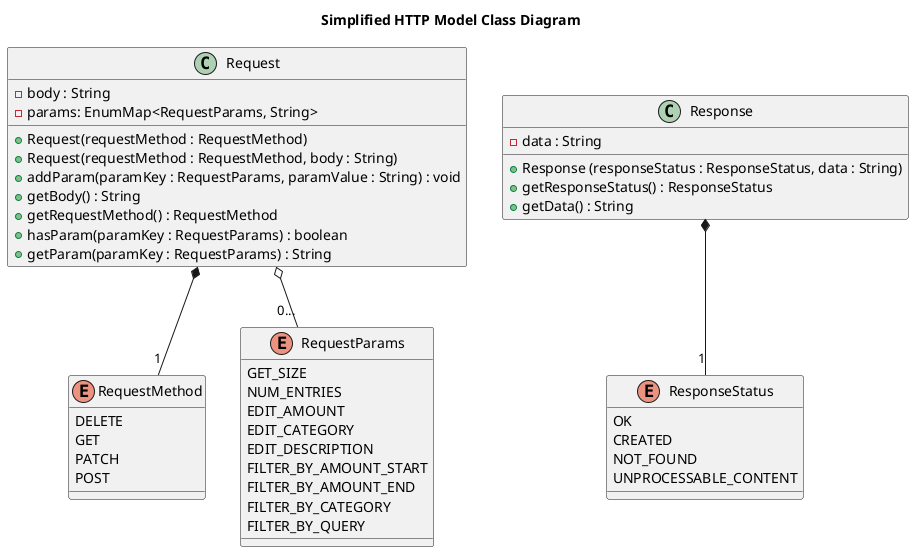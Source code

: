 @startuml
title Simplified HTTP Model Class Diagram

class Request
enum RequestMethod
enum RequestParams
class Response
enum ResponseStatus

Request *-- "1" RequestMethod
Request o-- "0..." RequestParams
Response *-- "1" ResponseStatus

class Request {
- body : String
- params: EnumMap<RequestParams, String>

+ Request(requestMethod : RequestMethod)
+ Request(requestMethod : RequestMethod, body : String)
+ addParam(paramKey : RequestParams, paramValue : String) : void
+ getBody() : String
+ getRequestMethod() : RequestMethod
+ hasParam(paramKey : RequestParams) : boolean
+ getParam(paramKey : RequestParams) : String
}

enum RequestMethod {
DELETE
GET
PATCH
POST
}

enum RequestParams {
GET_SIZE
NUM_ENTRIES
EDIT_AMOUNT
EDIT_CATEGORY
EDIT_DESCRIPTION
FILTER_BY_AMOUNT_START
FILTER_BY_AMOUNT_END
FILTER_BY_CATEGORY
FILTER_BY_QUERY
}

class Response {
- data : String

+ Response (responseStatus : ResponseStatus, data : String)
+ getResponseStatus() : ResponseStatus
+ getData() : String
}

enum ResponseStatus {
OK
CREATED
NOT_FOUND
UNPROCESSABLE_CONTENT
}
@enduml